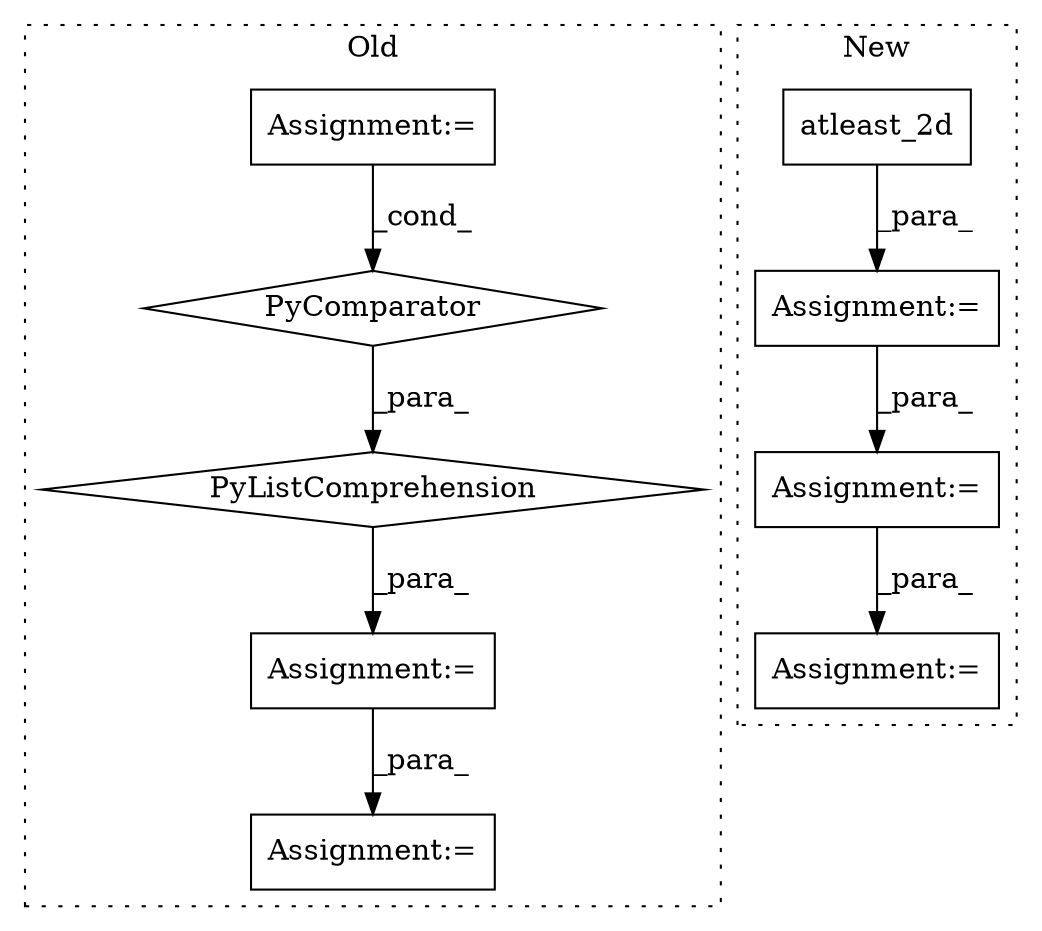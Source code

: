 digraph G {
subgraph cluster0 {
1 [label="PyComparator" a="113" s="1878" l="37" shape="diamond"];
3 [label="Assignment:=" a="7" s="1198" l="1" shape="box"];
4 [label="PyListComprehension" a="109" s="1766" l="157" shape="diamond"];
5 [label="Assignment:=" a="7" s="1750" l="16" shape="box"];
9 [label="Assignment:=" a="7" s="1949" l="1" shape="box"];
label = "Old";
style="dotted";
}
subgraph cluster1 {
2 [label="atleast_2d" a="32" s="1118,1142" l="11,1" shape="box"];
6 [label="Assignment:=" a="7" s="1111" l="1" shape="box"];
7 [label="Assignment:=" a="7" s="1682" l="1" shape="box"];
8 [label="Assignment:=" a="7" s="1334" l="1" shape="box"];
label = "New";
style="dotted";
}
1 -> 4 [label="_para_"];
2 -> 6 [label="_para_"];
3 -> 1 [label="_cond_"];
4 -> 5 [label="_para_"];
5 -> 9 [label="_para_"];
6 -> 8 [label="_para_"];
8 -> 7 [label="_para_"];
}